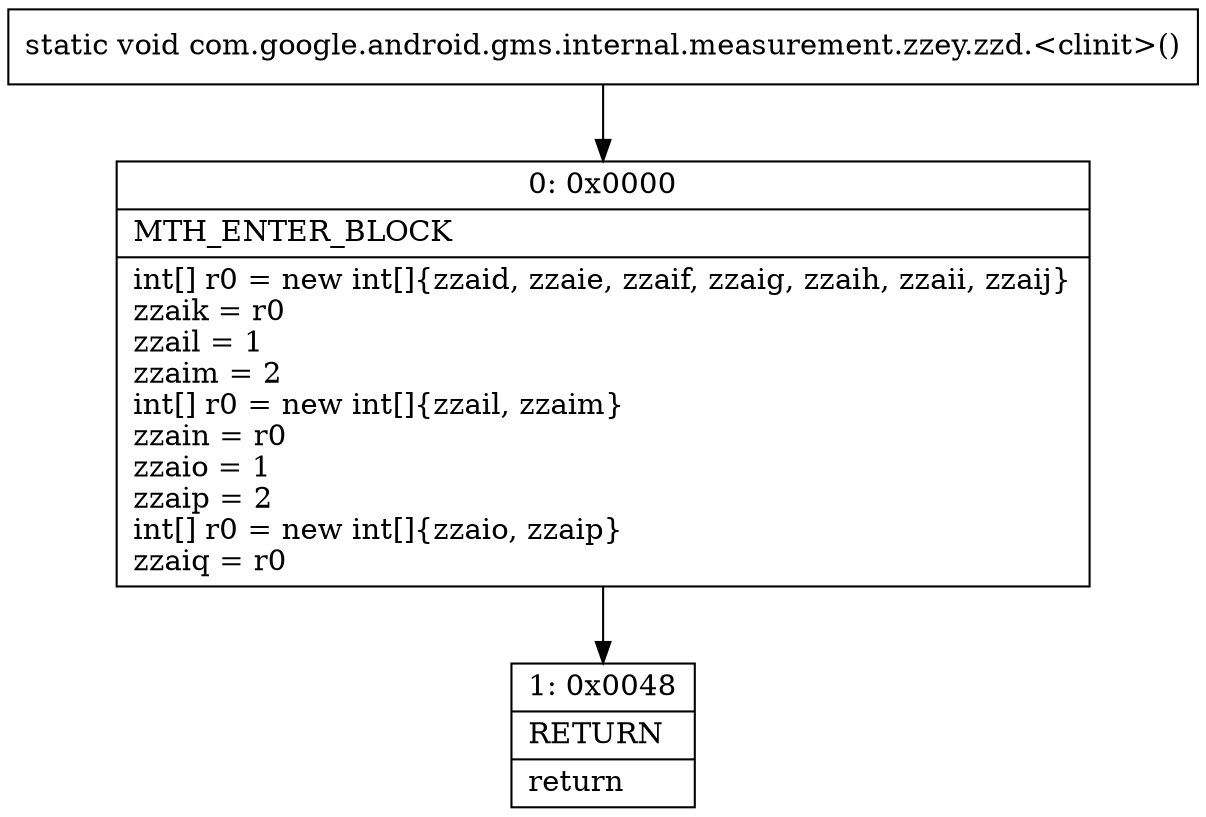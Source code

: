 digraph "CFG forcom.google.android.gms.internal.measurement.zzey.zzd.\<clinit\>()V" {
Node_0 [shape=record,label="{0\:\ 0x0000|MTH_ENTER_BLOCK\l|int[] r0 = new int[]\{zzaid, zzaie, zzaif, zzaig, zzaih, zzaii, zzaij\}\lzzaik = r0\lzzail = 1\lzzaim = 2\lint[] r0 = new int[]\{zzail, zzaim\}\lzzain = r0\lzzaio = 1\lzzaip = 2\lint[] r0 = new int[]\{zzaio, zzaip\}\lzzaiq = r0\l}"];
Node_1 [shape=record,label="{1\:\ 0x0048|RETURN\l|return\l}"];
MethodNode[shape=record,label="{static void com.google.android.gms.internal.measurement.zzey.zzd.\<clinit\>() }"];
MethodNode -> Node_0;
Node_0 -> Node_1;
}


